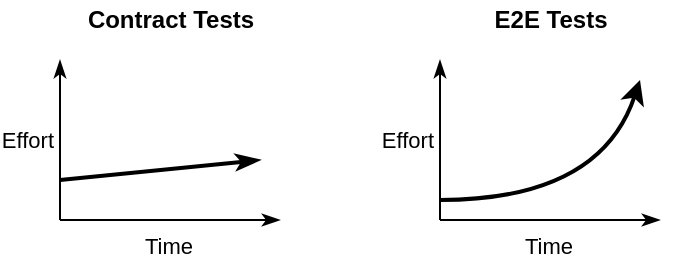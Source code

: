 <mxfile version="13.0.3" type="device"><diagram id="nJdE968B7Hzzld0irw6w" name="Page-1"><mxGraphModel dx="801" dy="600" grid="1" gridSize="10" guides="1" tooltips="1" connect="1" arrows="1" fold="1" page="1" pageScale="1" pageWidth="850" pageHeight="1100" math="0" shadow="0"><root><mxCell id="0"/><mxCell id="1" parent="0"/><mxCell id="jii-IMKjShUHYHtl-HJp-24" value="" style="group" vertex="1" connectable="0" parent="1"><mxGeometry x="310" y="50" width="110" height="110" as="geometry"/></mxCell><mxCell id="jii-IMKjShUHYHtl-HJp-22" value="&lt;b&gt;E2E Tests&lt;/b&gt;" style="text;html=1;resizable=0;autosize=1;align=center;verticalAlign=middle;points=[];fillColor=none;strokeColor=none;rounded=0;" vertex="1" parent="jii-IMKjShUHYHtl-HJp-24"><mxGeometry x="20" width="70" height="20" as="geometry"/></mxCell><mxCell id="jii-IMKjShUHYHtl-HJp-23" value="" style="group" vertex="1" connectable="0" parent="jii-IMKjShUHYHtl-HJp-24"><mxGeometry y="30" width="110" height="80" as="geometry"/></mxCell><mxCell id="jii-IMKjShUHYHtl-HJp-13" value="" style="group" vertex="1" connectable="0" parent="jii-IMKjShUHYHtl-HJp-23"><mxGeometry width="110" height="80" as="geometry"/></mxCell><mxCell id="jii-IMKjShUHYHtl-HJp-14" value="&lt;div align=&quot;center&quot;&gt;Effort&lt;/div&gt;" style="endArrow=classicThin;html=1;align=right;labelPosition=left;verticalLabelPosition=middle;verticalAlign=middle;spacingRight=2;strokeWidth=1;fontStyle=0;endFill=1;" edge="1" parent="jii-IMKjShUHYHtl-HJp-13"><mxGeometry width="50" height="50" relative="1" as="geometry"><mxPoint y="80" as="sourcePoint"/><mxPoint as="targetPoint"/></mxGeometry></mxCell><mxCell id="jii-IMKjShUHYHtl-HJp-15" value="Time" style="endArrow=classicThin;html=1;align=center;labelPosition=center;verticalLabelPosition=bottom;verticalAlign=top;spacingRight=3;strokeWidth=1;fontStyle=0;endFill=1;" edge="1" parent="jii-IMKjShUHYHtl-HJp-13"><mxGeometry width="50" height="50" relative="1" as="geometry"><mxPoint y="80" as="sourcePoint"/><mxPoint x="110" y="80" as="targetPoint"/></mxGeometry></mxCell><mxCell id="jii-IMKjShUHYHtl-HJp-26" value="" style="endArrow=classic;html=1;strokeWidth=2;align=center;curved=1;" edge="1" parent="jii-IMKjShUHYHtl-HJp-13"><mxGeometry width="50" height="50" relative="1" as="geometry"><mxPoint y="70" as="sourcePoint"/><mxPoint x="100" y="10" as="targetPoint"/><Array as="points"><mxPoint x="80" y="70"/></Array></mxGeometry></mxCell><mxCell id="jii-IMKjShUHYHtl-HJp-25" value="" style="group" vertex="1" connectable="0" parent="1"><mxGeometry x="120" y="50" width="110" height="110" as="geometry"/></mxCell><mxCell id="jii-IMKjShUHYHtl-HJp-20" value="&lt;b&gt;Contract Tests&lt;/b&gt;" style="text;html=1;resizable=0;autosize=1;align=center;verticalAlign=middle;points=[];fillColor=none;strokeColor=none;rounded=0;" vertex="1" parent="jii-IMKjShUHYHtl-HJp-25"><mxGeometry x="5" width="100" height="20" as="geometry"/></mxCell><mxCell id="jii-IMKjShUHYHtl-HJp-21" value="" style="group" vertex="1" connectable="0" parent="jii-IMKjShUHYHtl-HJp-25"><mxGeometry y="30" width="110" height="80" as="geometry"/></mxCell><mxCell id="jii-IMKjShUHYHtl-HJp-7" value="" style="group" vertex="1" connectable="0" parent="jii-IMKjShUHYHtl-HJp-21"><mxGeometry width="110" height="80" as="geometry"/></mxCell><mxCell id="jii-IMKjShUHYHtl-HJp-4" value="&lt;div align=&quot;center&quot;&gt;Effort&lt;/div&gt;" style="endArrow=classicThin;html=1;align=right;labelPosition=left;verticalLabelPosition=middle;verticalAlign=middle;spacingRight=2;strokeWidth=1;fontStyle=0;endFill=1;" edge="1" parent="jii-IMKjShUHYHtl-HJp-7"><mxGeometry width="50" height="50" relative="1" as="geometry"><mxPoint y="80" as="sourcePoint"/><mxPoint as="targetPoint"/></mxGeometry></mxCell><mxCell id="jii-IMKjShUHYHtl-HJp-5" value="Time" style="endArrow=classicThin;html=1;align=center;labelPosition=center;verticalLabelPosition=bottom;verticalAlign=top;spacingRight=3;strokeWidth=1;fontStyle=0;endFill=1;" edge="1" parent="jii-IMKjShUHYHtl-HJp-7"><mxGeometry width="50" height="50" relative="1" as="geometry"><mxPoint y="80" as="sourcePoint"/><mxPoint x="110" y="80" as="targetPoint"/></mxGeometry></mxCell><mxCell id="jii-IMKjShUHYHtl-HJp-12" value="" style="endArrow=classicThin;html=1;strokeWidth=2;align=center;endFill=1;" edge="1" parent="jii-IMKjShUHYHtl-HJp-7"><mxGeometry width="50" height="50" relative="1" as="geometry"><mxPoint y="60" as="sourcePoint"/><mxPoint x="100" y="50" as="targetPoint"/></mxGeometry></mxCell></root></mxGraphModel></diagram></mxfile>